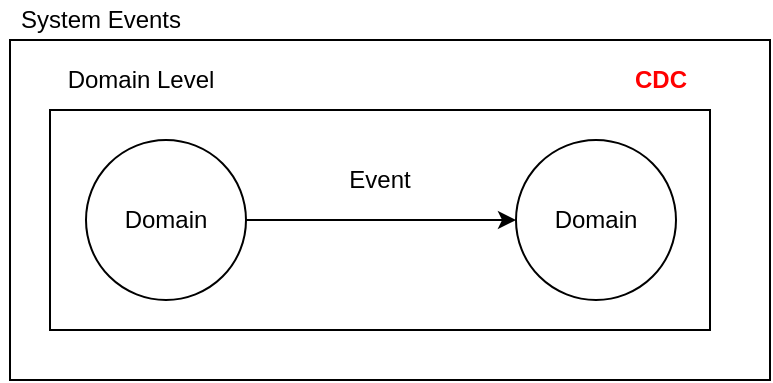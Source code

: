 <mxfile version="14.2.9" type="github">
  <diagram id="crCtFzUjv3eIEk9cUG39" name="Page-1">
    <mxGraphModel dx="1418" dy="801" grid="1" gridSize="10" guides="1" tooltips="1" connect="1" arrows="1" fold="1" page="1" pageScale="1" pageWidth="850" pageHeight="1100" math="0" shadow="0">
      <root>
        <mxCell id="0" />
        <mxCell id="1" parent="0" />
        <mxCell id="ModlqO_BOkCy8kCQLWkp-9" value="" style="rounded=0;whiteSpace=wrap;html=1;" parent="1" vertex="1">
          <mxGeometry x="240" y="240" width="380" height="170" as="geometry" />
        </mxCell>
        <mxCell id="ModlqO_BOkCy8kCQLWkp-7" value="" style="rounded=0;whiteSpace=wrap;html=1;" parent="1" vertex="1">
          <mxGeometry x="260" y="275" width="330" height="110" as="geometry" />
        </mxCell>
        <mxCell id="ModlqO_BOkCy8kCQLWkp-4" style="edgeStyle=orthogonalEdgeStyle;rounded=0;orthogonalLoop=1;jettySize=auto;html=1;exitX=1;exitY=0.5;exitDx=0;exitDy=0;entryX=0;entryY=0.5;entryDx=0;entryDy=0;curved=1;" parent="1" source="ModlqO_BOkCy8kCQLWkp-1" target="ModlqO_BOkCy8kCQLWkp-2" edge="1">
          <mxGeometry relative="1" as="geometry" />
        </mxCell>
        <mxCell id="ModlqO_BOkCy8kCQLWkp-1" value="Domain" style="ellipse;whiteSpace=wrap;html=1;aspect=fixed;" parent="1" vertex="1">
          <mxGeometry x="278" y="290" width="80" height="80" as="geometry" />
        </mxCell>
        <mxCell id="ModlqO_BOkCy8kCQLWkp-2" value="Domain" style="ellipse;whiteSpace=wrap;html=1;aspect=fixed;" parent="1" vertex="1">
          <mxGeometry x="493" y="290" width="80" height="80" as="geometry" />
        </mxCell>
        <mxCell id="ModlqO_BOkCy8kCQLWkp-5" value="Event" style="text;html=1;strokeColor=none;fillColor=none;align=center;verticalAlign=middle;whiteSpace=wrap;rounded=0;" parent="1" vertex="1">
          <mxGeometry x="405" y="300" width="40" height="20" as="geometry" />
        </mxCell>
        <mxCell id="ModlqO_BOkCy8kCQLWkp-8" value="Domain Level" style="text;html=1;align=center;verticalAlign=middle;resizable=0;points=[];autosize=1;" parent="1" vertex="1">
          <mxGeometry x="260" y="250" width="90" height="20" as="geometry" />
        </mxCell>
        <mxCell id="ModlqO_BOkCy8kCQLWkp-10" value="System Events" style="text;html=1;align=center;verticalAlign=middle;resizable=0;points=[];autosize=1;" parent="1" vertex="1">
          <mxGeometry x="235" y="220" width="100" height="20" as="geometry" />
        </mxCell>
        <mxCell id="ModlqO_BOkCy8kCQLWkp-11" value="&lt;font color=&quot;#ff0000&quot;&gt;&lt;b&gt;CDC&lt;/b&gt;&lt;/font&gt;" style="text;html=1;align=center;verticalAlign=middle;resizable=0;points=[];autosize=1;" parent="1" vertex="1">
          <mxGeometry x="545" y="250" width="40" height="20" as="geometry" />
        </mxCell>
      </root>
    </mxGraphModel>
  </diagram>
</mxfile>
